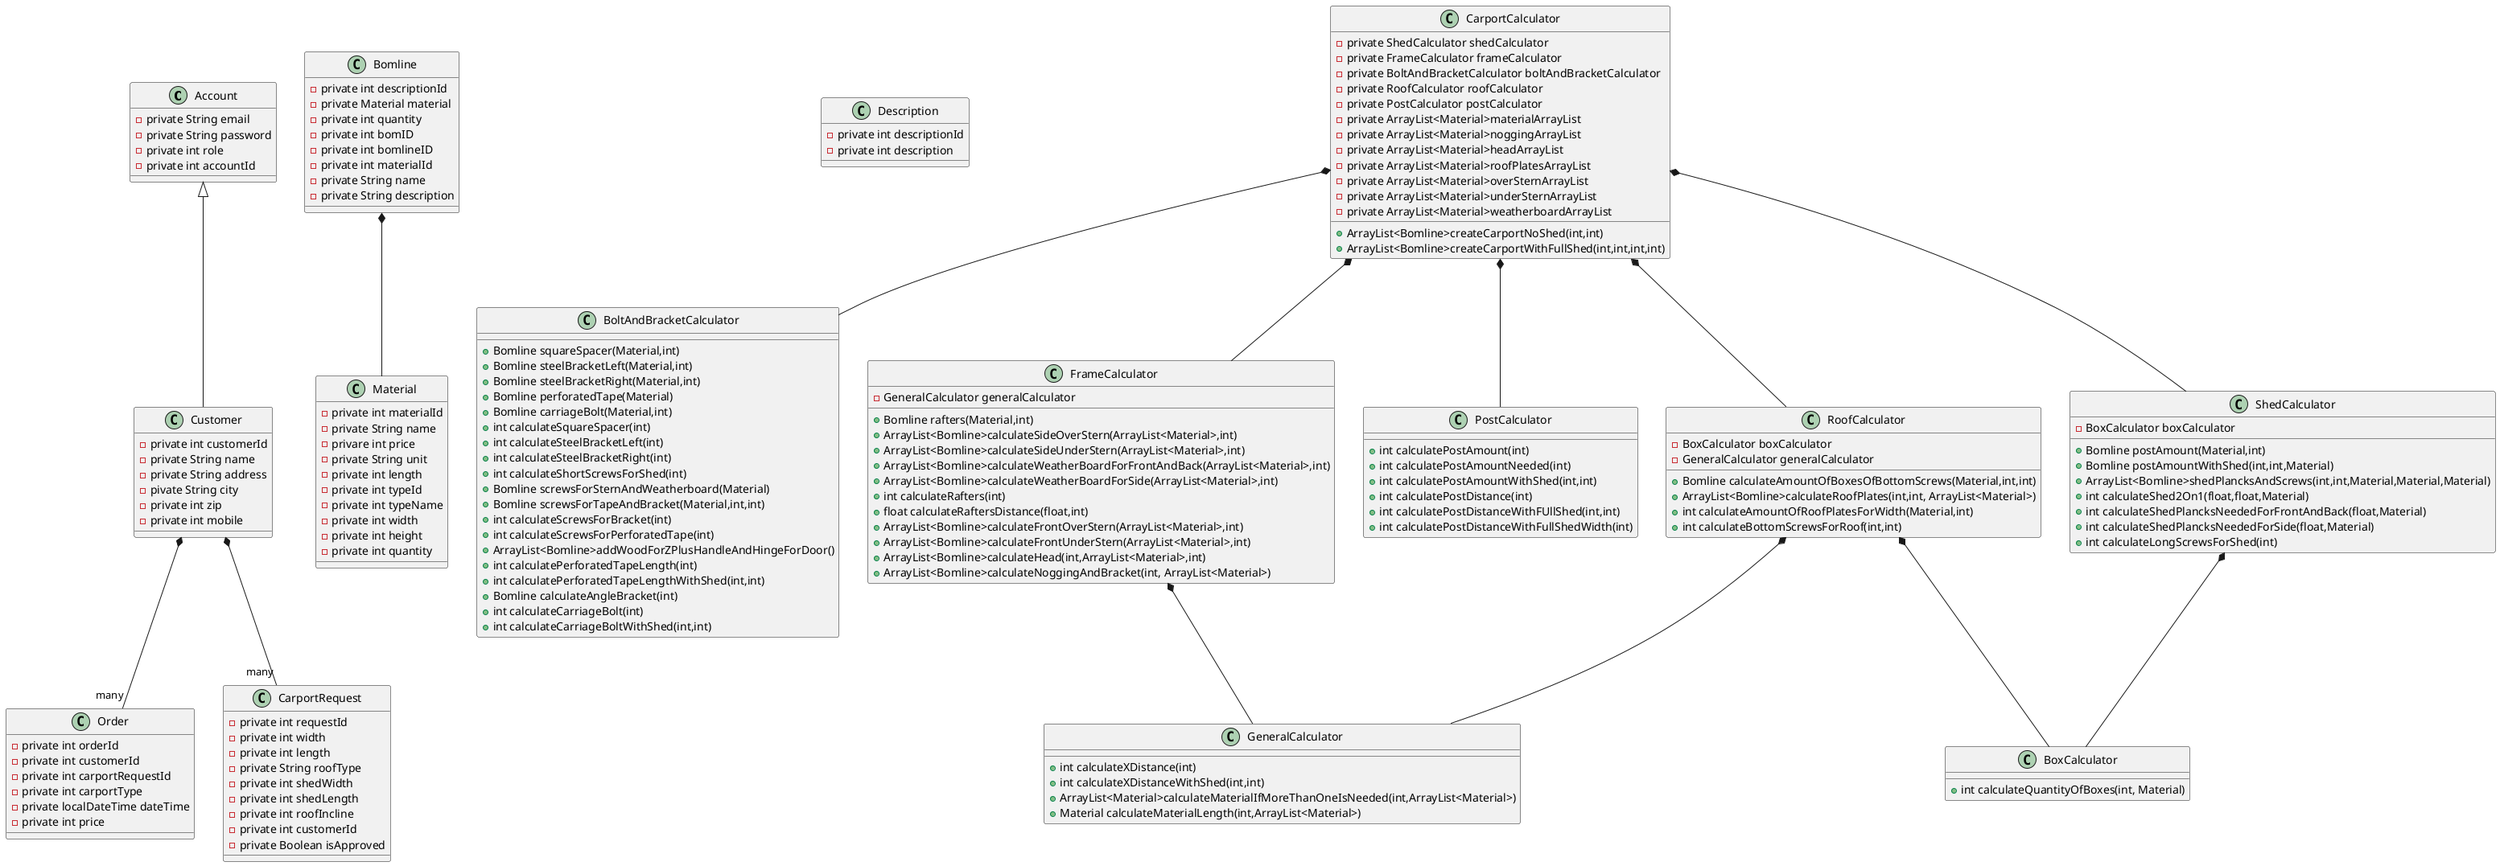 @startuml
'https://plantuml.com/class-diagram

class Account
class Order
class Material
class Bomline
class Customer
class CarportRequest
class Description
class CarportCalculator
class BoltAndBracketCalculator
class BoxCalculator
class FrameCalculator
class GeneralCalculator
class PostCalculator
class RoofCalculator
class ShedCalculator

Account <|-- Customer
Customer *--"many" Order
Customer *--"many" CarportRequest
Bomline *-- Material
ShedCalculator *-- BoxCalculator
CarportCalculator *-- ShedCalculator
CarportCalculator *-- FrameCalculator
CarportCalculator *-- PostCalculator
CarportCalculator *-- RoofCalculator
CarportCalculator *-- BoltAndBracketCalculator
RoofCalculator *-- BoxCalculator
RoofCalculator *-- GeneralCalculator
FrameCalculator *-- GeneralCalculator


Account : - private String email
Account : - private String password
Account : - private int role
Account : - private int accountId

Customer : - private int customerId
Customer : - private String name
Customer : - private String address
Customer : - pivate String city
Customer : - private int zip
Customer : - private int mobile

Order : - private int orderId
Order : - private int customerId
Order : - private int carportRequestId
Order : - private int carportType
Order : - private localDateTime dateTime
Order : - private int price

Bomline : - private int descriptionId
Bomline : - private Material material
Bomline : - private int quantity
Bomline : - private int bomID
Bomline : - private int bomlineID
Bomline : - private int materialId
Bomline : - private String name
Bomline : - private String description

Material : - private int materialId
Material : - private String name
Material : - privare int price
Material : - private String unit
Material : - private int length
Material : - private int typeId
Material : - private int typeName
Material : - private int width
Material : - private int height
Material : - private int quantity

CarportRequest : - private int requestId
CarportRequest : - private int width
CarportRequest : - private int length
CarportRequest : - private String roofType
CarportRequest : - private int shedWidth
CarportRequest : - private int shedLength
CarportRequest : - private int roofIncline
CarportRequest : - private int customerId
CarportRequest : - private Boolean isApproved

Description : - private int descriptionId
Description : - private int description

CarportCalculator : - private ShedCalculator shedCalculator
CarportCalculator : - private FrameCalculator frameCalculator
CarportCalculator : - private BoltAndBracketCalculator boltAndBracketCalculator
CarportCalculator : - private RoofCalculator roofCalculator
CarportCalculator : - private PostCalculator postCalculator

CarportCalculator : - private ArrayList<Material>materialArrayList
CarportCalculator : - private ArrayList<Material>noggingArrayList
CarportCalculator : - private ArrayList<Material>headArrayList
CarportCalculator : - private ArrayList<Material>roofPlatesArrayList
CarportCalculator : - private ArrayList<Material>overSternArrayList
CarportCalculator : - private ArrayList<Material>underSternArrayList
CarportCalculator : - private ArrayList<Material>weatherboardArrayList

CarportCalculator : + ArrayList<Bomline>createCarportNoShed(int,int)
CarportCalculator : + ArrayList<Bomline>createCarportWithFullShed(int,int,int,int)


RoofCalculator : - BoxCalculator boxCalculator
RoofCalculator : - GeneralCalculator generalCalculator
RoofCalculator : + Bomline calculateAmountOfBoxesOfBottomScrews(Material,int,int)
RoofCalculator : + ArrayList<Bomline>calculateRoofPlates(int,int, ArrayList<Material>)
RoofCalculator : + int calculateAmountOfRoofPlatesForWidth(Material,int)
RoofCalculator : + int calculateBottomScrewsForRoof(int,int)

FrameCalculator : - GeneralCalculator generalCalculator
FrameCalculator : + Bomline rafters(Material,int)
FrameCalculator : + ArrayList<Bomline>calculateSideOverStern(ArrayList<Material>,int)
FrameCalculator : + ArrayList<Bomline>calculateSideUnderStern(ArrayList<Material>,int)
FrameCalculator : + ArrayList<Bomline>calculateWeatherBoardForFrontAndBack(ArrayList<Material>,int)
FrameCalculator : + ArrayList<Bomline>calculateWeatherBoardForSide(ArrayList<Material>,int)
FrameCalculator : + int calculateRafters(int)
FrameCalculator : + float calculateRaftersDistance(float,int)
FrameCalculator : + ArrayList<Bomline>calculateFrontOverStern(ArrayList<Material>,int)
FrameCalculator : + ArrayList<Bomline>calculateFrontUnderStern(ArrayList<Material>,int)
FrameCalculator : + ArrayList<Bomline>calculateHead(int,ArrayList<Material>,int)
FrameCalculator : + ArrayList<Bomline>calculateNoggingAndBracket(int, ArrayList<Material>)

GeneralCalculator : + int calculateXDistance(int)
GeneralCalculator : + int calculateXDistanceWithShed(int,int)
GeneralCalculator : + ArrayList<Material>calculateMaterialIfMoreThanOneIsNeeded(int,ArrayList<Material>)
GeneralCalculator : + Material calculateMaterialLength(int,ArrayList<Material>)

PostCalculator : + int calculatePostAmount(int)
PostCalculator : + int calculatePostAmountNeeded(int)
PostCalculator : + int calculatePostAmountWithShed(int,int)
PostCalculator : + int calculatePostDistance(int)
PostCalculator : + int calculatePostDistanceWithFUllShed(int,int)
PostCalculator : + int calculatePostDistanceWithFullShedWidth(int)

ShedCalculator : - BoxCalculator boxCalculator
ShedCalculator : + Bomline postAmount(Material,int)
ShedCalculator : + Bomline postAmountWithShed(int,int,Material)
ShedCalculator : + ArrayList<Bomline>shedPlancksAndScrews(int,int,Material,Material,Material)
ShedCalculator : + int calculateShed2On1(float,float,Material)
ShedCalculator : + int calculateShedPlancksNeededForFrontAndBack(float,Material)
ShedCalculator : + int calculateShedPlancksNeededForSide(float,Material)
ShedCalculator : + int calculateLongScrewsForShed(int)


BoltAndBracketCalculator : + Bomline squareSpacer(Material,int)
BoltAndBracketCalculator : + Bomline steelBracketLeft(Material,int)
BoltAndBracketCalculator : + Bomline steelBracketRight(Material,int)
BoltAndBracketCalculator : + Bomline perforatedTape(Material)
BoltAndBracketCalculator : + Bomline carriageBolt(Material,int)
BoltAndBracketCalculator : + int calculateSquareSpacer(int)
BoltAndBracketCalculator : + int calculateSteelBracketLeft(int)
BoltAndBracketCalculator : + int calculateSteelBracketRight(int)
BoltAndBracketCalculator : + int calculateShortScrewsForShed(int)
BoltAndBracketCalculator : + Bomline screwsForSternAndWeatherboard(Material)
BoltAndBracketCalculator : + Bomline screwsForTapeAndBracket(Material,int,int)
BoltAndBracketCalculator : + int calculateScrewsForBracket(int)
BoltAndBracketCalculator : + int calculateScrewsForPerforatedTape(int)
BoltAndBracketCalculator : + ArrayList<Bomline>addWoodForZPlusHandleAndHingeForDoor()
BoltAndBracketCalculator : + int calculatePerforatedTapeLength(int)
BoltAndBracketCalculator : + int calculatePerforatedTapeLengthWithShed(int,int)
BoltAndBracketCalculator : + Bomline calculateAngleBracket(int)
BoltAndBracketCalculator : + int calculateCarriageBolt(int)
BoltAndBracketCalculator : + int calculateCarriageBoltWithShed(int,int)

BoxCalculator : + int calculateQuantityOfBoxes(int, Material)


@enduml